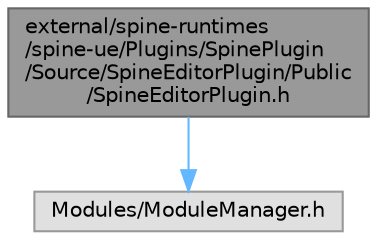 digraph "external/spine-runtimes/spine-ue/Plugins/SpinePlugin/Source/SpineEditorPlugin/Public/SpineEditorPlugin.h"
{
 // LATEX_PDF_SIZE
  bgcolor="transparent";
  edge [fontname=Helvetica,fontsize=10,labelfontname=Helvetica,labelfontsize=10];
  node [fontname=Helvetica,fontsize=10,shape=box,height=0.2,width=0.4];
  Node1 [id="Node000001",label="external/spine-runtimes\l/spine-ue/Plugins/SpinePlugin\l/Source/SpineEditorPlugin/Public\l/SpineEditorPlugin.h",height=0.2,width=0.4,color="gray40", fillcolor="grey60", style="filled", fontcolor="black",tooltip=" "];
  Node1 -> Node2 [id="edge2_Node000001_Node000002",color="steelblue1",style="solid",tooltip=" "];
  Node2 [id="Node000002",label="Modules/ModuleManager.h",height=0.2,width=0.4,color="grey60", fillcolor="#E0E0E0", style="filled",tooltip=" "];
}
